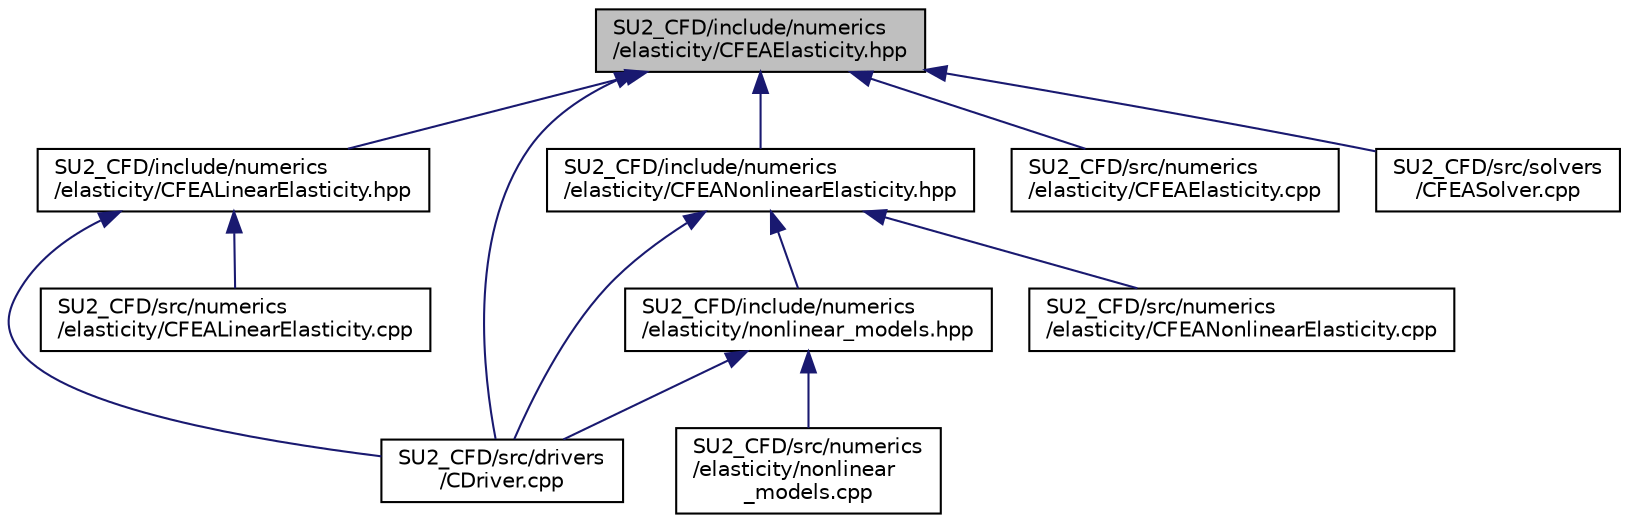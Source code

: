 digraph "SU2_CFD/include/numerics/elasticity/CFEAElasticity.hpp"
{
 // LATEX_PDF_SIZE
  edge [fontname="Helvetica",fontsize="10",labelfontname="Helvetica",labelfontsize="10"];
  node [fontname="Helvetica",fontsize="10",shape=record];
  Node1 [label="SU2_CFD/include/numerics\l/elasticity/CFEAElasticity.hpp",height=0.2,width=0.4,color="black", fillcolor="grey75", style="filled", fontcolor="black",tooltip="Declaration and inlines of the base class for elasticity problems."];
  Node1 -> Node2 [dir="back",color="midnightblue",fontsize="10",style="solid",fontname="Helvetica"];
  Node2 [label="SU2_CFD/include/numerics\l/elasticity/CFEALinearElasticity.hpp",height=0.2,width=0.4,color="black", fillcolor="white", style="filled",URL="$CFEALinearElasticity_8hpp.html",tooltip="Declaration and inlines of the linear elasticity FE numerics class."];
  Node2 -> Node3 [dir="back",color="midnightblue",fontsize="10",style="solid",fontname="Helvetica"];
  Node3 [label="SU2_CFD/src/drivers\l/CDriver.cpp",height=0.2,width=0.4,color="black", fillcolor="white", style="filled",URL="$CDriver_8cpp.html",tooltip="The main subroutines for driving single or multi-zone problems."];
  Node2 -> Node4 [dir="back",color="midnightblue",fontsize="10",style="solid",fontname="Helvetica"];
  Node4 [label="SU2_CFD/src/numerics\l/elasticity/CFEALinearElasticity.cpp",height=0.2,width=0.4,color="black", fillcolor="white", style="filled",URL="$CFEALinearElasticity_8cpp.html",tooltip="Classes for linear elasticity problems."];
  Node1 -> Node5 [dir="back",color="midnightblue",fontsize="10",style="solid",fontname="Helvetica"];
  Node5 [label="SU2_CFD/include/numerics\l/elasticity/CFEANonlinearElasticity.hpp",height=0.2,width=0.4,color="black", fillcolor="white", style="filled",URL="$CFEANonlinearElasticity_8hpp.html",tooltip="Declaration and inlines of the nonlinear elasticity FE numerics class."];
  Node5 -> Node6 [dir="back",color="midnightblue",fontsize="10",style="solid",fontname="Helvetica"];
  Node6 [label="SU2_CFD/include/numerics\l/elasticity/nonlinear_models.hpp",height=0.2,width=0.4,color="black", fillcolor="white", style="filled",URL="$nonlinear__models_8hpp.html",tooltip="Declarations of nonlinear constitutive models."];
  Node6 -> Node3 [dir="back",color="midnightblue",fontsize="10",style="solid",fontname="Helvetica"];
  Node6 -> Node7 [dir="back",color="midnightblue",fontsize="10",style="solid",fontname="Helvetica"];
  Node7 [label="SU2_CFD/src/numerics\l/elasticity/nonlinear\l_models.cpp",height=0.2,width=0.4,color="black", fillcolor="white", style="filled",URL="$nonlinear__models_8cpp.html",tooltip="Definition of nonlinear constitutive models."];
  Node5 -> Node3 [dir="back",color="midnightblue",fontsize="10",style="solid",fontname="Helvetica"];
  Node5 -> Node8 [dir="back",color="midnightblue",fontsize="10",style="solid",fontname="Helvetica"];
  Node8 [label="SU2_CFD/src/numerics\l/elasticity/CFEANonlinearElasticity.cpp",height=0.2,width=0.4,color="black", fillcolor="white", style="filled",URL="$CFEANonlinearElasticity_8cpp.html",tooltip="This file contains the routines for setting the tangent matrix and residual of a FEM nonlinear elasti..."];
  Node1 -> Node3 [dir="back",color="midnightblue",fontsize="10",style="solid",fontname="Helvetica"];
  Node1 -> Node9 [dir="back",color="midnightblue",fontsize="10",style="solid",fontname="Helvetica"];
  Node9 [label="SU2_CFD/src/numerics\l/elasticity/CFEAElasticity.cpp",height=0.2,width=0.4,color="black", fillcolor="white", style="filled",URL="$CFEAElasticity_8cpp.html",tooltip="Base class for all elasticity problems."];
  Node1 -> Node10 [dir="back",color="midnightblue",fontsize="10",style="solid",fontname="Helvetica"];
  Node10 [label="SU2_CFD/src/solvers\l/CFEASolver.cpp",height=0.2,width=0.4,color="black", fillcolor="white", style="filled",URL="$CFEASolver_8cpp.html",tooltip="Main subroutines for solving direct FEM elasticity problems."];
}
